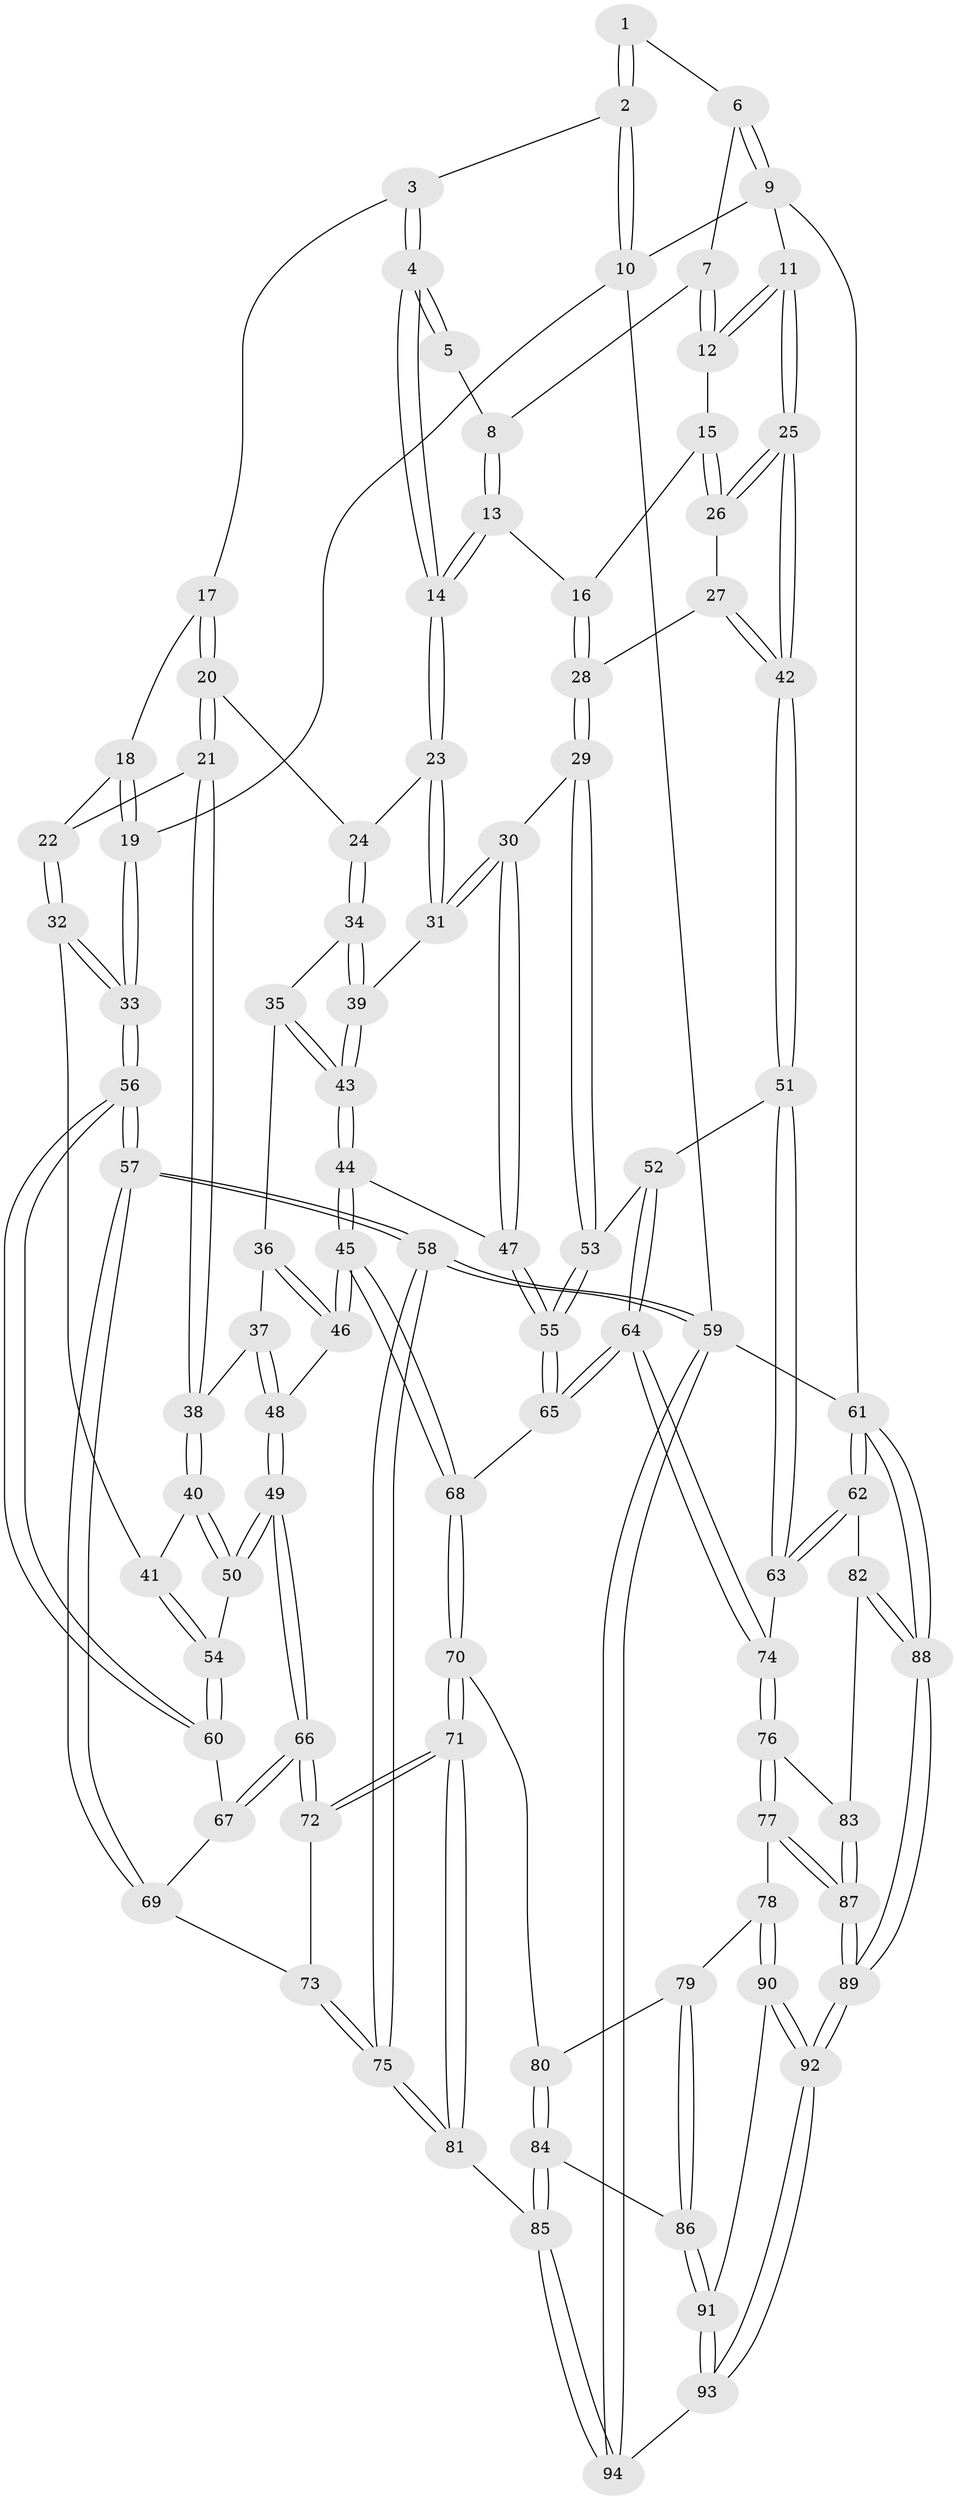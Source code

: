 // Generated by graph-tools (version 1.1) at 2025/11/02/27/25 16:11:55]
// undirected, 94 vertices, 232 edges
graph export_dot {
graph [start="1"]
  node [color=gray90,style=filled];
  1 [pos="+0.6421726195246863+0"];
  2 [pos="+0.2488416570544048+0"];
  3 [pos="+0.3254559574543988+0.02103785011210664"];
  4 [pos="+0.5433042856809064+0.14500033376965826"];
  5 [pos="+0.6049464220820445+0"];
  6 [pos="+0.8204689788409141+0"];
  7 [pos="+0.7161901257583444+0.09122103761972118"];
  8 [pos="+0.6972769992331651+0.10382794001033757"];
  9 [pos="+1+0"];
  10 [pos="+0+0"];
  11 [pos="+1+0"];
  12 [pos="+0.8285351723035242+0.1481899824094969"];
  13 [pos="+0.6349626820092608+0.17672165087694452"];
  14 [pos="+0.5722144402987981+0.1943165441289499"];
  15 [pos="+0.7828408169789702+0.2026086698598122"];
  16 [pos="+0.7256778642013549+0.21046305422419642"];
  17 [pos="+0.3053680390921919+0.13021614245666552"];
  18 [pos="+0.1397952330350486+0.18952216476382155"];
  19 [pos="+0+0"];
  20 [pos="+0.3094269326538862+0.2352431908776984"];
  21 [pos="+0.2694852224106091+0.28129987814924773"];
  22 [pos="+0.17024100145476495+0.27425607481824843"];
  23 [pos="+0.5615176609693545+0.23548578286042707"];
  24 [pos="+0.3862287613895076+0.269644150554534"];
  25 [pos="+1+0.29084417028541815"];
  26 [pos="+0.8011323501662183+0.2566957561379624"];
  27 [pos="+0.773406444754875+0.35510377503174717"];
  28 [pos="+0.7317791046059787+0.3736787288361174"];
  29 [pos="+0.705120211935526+0.39512894792180014"];
  30 [pos="+0.6662288330294858+0.3848215238749633"];
  31 [pos="+0.5850680175772606+0.33482767929249396"];
  32 [pos="+0+0.3808166994553213"];
  33 [pos="+0+0.3987165522500637"];
  34 [pos="+0.4091861326416344+0.35254007976171736"];
  35 [pos="+0.387835170056951+0.3997409570844695"];
  36 [pos="+0.34371001657078626+0.4064692041537502"];
  37 [pos="+0.2882793899280431+0.3939174623124874"];
  38 [pos="+0.26767677298554104+0.3750333627925647"];
  39 [pos="+0.5469263073739733+0.3671458783392314"];
  40 [pos="+0.21048208859329703+0.4091501056635606"];
  41 [pos="+0.13035839509613167+0.411917553913444"];
  42 [pos="+1+0.36840727490119257"];
  43 [pos="+0.4722997209018981+0.49049440130237426"];
  44 [pos="+0.4710860230879109+0.5117655500693438"];
  45 [pos="+0.44668050067279985+0.5805651735488857"];
  46 [pos="+0.3718645959549546+0.5724168198084816"];
  47 [pos="+0.5986196467763245+0.49636962184657196"];
  48 [pos="+0.29581038644050167+0.5781568781530102"];
  49 [pos="+0.2761353812654601+0.5869476503241936"];
  50 [pos="+0.2241476963245619+0.5388662543987356"];
  51 [pos="+1+0.4284606450303428"];
  52 [pos="+0.7800645027670802+0.5040219160978447"];
  53 [pos="+0.7241447708203997+0.44417532144957084"];
  54 [pos="+0.18696785526830956+0.5277390790619177"];
  55 [pos="+0.6359741969229776+0.5757672761088105"];
  56 [pos="+0+0.43550864176019266"];
  57 [pos="+0+0.885728458828237"];
  58 [pos="+0+1"];
  59 [pos="+0+1"];
  60 [pos="+0.025820861969412846+0.5432097629966257"];
  61 [pos="+1+1"];
  62 [pos="+1+0.8715614421497103"];
  63 [pos="+1+0.5161816350695545"];
  64 [pos="+0.7776188561993975+0.6656968312464262"];
  65 [pos="+0.6324758183257172+0.5975444443416355"];
  66 [pos="+0.25933953278497707+0.6152337242430498"];
  67 [pos="+0.06770638910822423+0.5945440909485196"];
  68 [pos="+0.49365406951285024+0.6506434595287975"];
  69 [pos="+0.08541690898276928+0.6499904685165584"];
  70 [pos="+0.49366049459280115+0.6510560880640235"];
  71 [pos="+0.2861052618019989+0.7929753374618058"];
  72 [pos="+0.2383863571174153+0.6995823898139345"];
  73 [pos="+0.11595164788970826+0.712920303548909"];
  74 [pos="+0.795943692383713+0.6963032087941688"];
  75 [pos="+0+1"];
  76 [pos="+0.792725218401888+0.717660596338434"];
  77 [pos="+0.7061368181438287+0.7864466610243425"];
  78 [pos="+0.6958093235943821+0.7914979601272168"];
  79 [pos="+0.5805117084356721+0.7803946154800228"];
  80 [pos="+0.530198750573421+0.7432697253291409"];
  81 [pos="+0.28728261096437546+0.8305014813338962"];
  82 [pos="+0.8873005254245249+0.8025561190085391"];
  83 [pos="+0.863138266136014+0.7928698930785097"];
  84 [pos="+0.40328195455984733+0.8740080140346956"];
  85 [pos="+0.37748909028171435+0.8877864123818144"];
  86 [pos="+0.5554459727522052+0.909724823896702"];
  87 [pos="+0.8163924594816715+0.9619459386122057"];
  88 [pos="+0.9750319649189908+1"];
  89 [pos="+0.8256248074995604+1"];
  90 [pos="+0.6876892480655791+0.8626788373890649"];
  91 [pos="+0.5750614723874238+0.9782611888202709"];
  92 [pos="+0.8216714350561752+1"];
  93 [pos="+0.5685281456080348+1"];
  94 [pos="+0.4349332243978942+1"];
  1 -- 2;
  1 -- 2;
  1 -- 6;
  2 -- 3;
  2 -- 10;
  2 -- 10;
  3 -- 4;
  3 -- 4;
  3 -- 17;
  4 -- 5;
  4 -- 5;
  4 -- 14;
  4 -- 14;
  5 -- 8;
  6 -- 7;
  6 -- 9;
  6 -- 9;
  7 -- 8;
  7 -- 12;
  7 -- 12;
  8 -- 13;
  8 -- 13;
  9 -- 10;
  9 -- 11;
  9 -- 61;
  10 -- 19;
  10 -- 59;
  11 -- 12;
  11 -- 12;
  11 -- 25;
  11 -- 25;
  12 -- 15;
  13 -- 14;
  13 -- 14;
  13 -- 16;
  14 -- 23;
  14 -- 23;
  15 -- 16;
  15 -- 26;
  15 -- 26;
  16 -- 28;
  16 -- 28;
  17 -- 18;
  17 -- 20;
  17 -- 20;
  18 -- 19;
  18 -- 19;
  18 -- 22;
  19 -- 33;
  19 -- 33;
  20 -- 21;
  20 -- 21;
  20 -- 24;
  21 -- 22;
  21 -- 38;
  21 -- 38;
  22 -- 32;
  22 -- 32;
  23 -- 24;
  23 -- 31;
  23 -- 31;
  24 -- 34;
  24 -- 34;
  25 -- 26;
  25 -- 26;
  25 -- 42;
  25 -- 42;
  26 -- 27;
  27 -- 28;
  27 -- 42;
  27 -- 42;
  28 -- 29;
  28 -- 29;
  29 -- 30;
  29 -- 53;
  29 -- 53;
  30 -- 31;
  30 -- 31;
  30 -- 47;
  30 -- 47;
  31 -- 39;
  32 -- 33;
  32 -- 33;
  32 -- 41;
  33 -- 56;
  33 -- 56;
  34 -- 35;
  34 -- 39;
  34 -- 39;
  35 -- 36;
  35 -- 43;
  35 -- 43;
  36 -- 37;
  36 -- 46;
  36 -- 46;
  37 -- 38;
  37 -- 48;
  37 -- 48;
  38 -- 40;
  38 -- 40;
  39 -- 43;
  39 -- 43;
  40 -- 41;
  40 -- 50;
  40 -- 50;
  41 -- 54;
  41 -- 54;
  42 -- 51;
  42 -- 51;
  43 -- 44;
  43 -- 44;
  44 -- 45;
  44 -- 45;
  44 -- 47;
  45 -- 46;
  45 -- 46;
  45 -- 68;
  45 -- 68;
  46 -- 48;
  47 -- 55;
  47 -- 55;
  48 -- 49;
  48 -- 49;
  49 -- 50;
  49 -- 50;
  49 -- 66;
  49 -- 66;
  50 -- 54;
  51 -- 52;
  51 -- 63;
  51 -- 63;
  52 -- 53;
  52 -- 64;
  52 -- 64;
  53 -- 55;
  53 -- 55;
  54 -- 60;
  54 -- 60;
  55 -- 65;
  55 -- 65;
  56 -- 57;
  56 -- 57;
  56 -- 60;
  56 -- 60;
  57 -- 58;
  57 -- 58;
  57 -- 69;
  57 -- 69;
  58 -- 59;
  58 -- 59;
  58 -- 75;
  58 -- 75;
  59 -- 94;
  59 -- 94;
  59 -- 61;
  60 -- 67;
  61 -- 62;
  61 -- 62;
  61 -- 88;
  61 -- 88;
  62 -- 63;
  62 -- 63;
  62 -- 82;
  63 -- 74;
  64 -- 65;
  64 -- 65;
  64 -- 74;
  64 -- 74;
  65 -- 68;
  66 -- 67;
  66 -- 67;
  66 -- 72;
  66 -- 72;
  67 -- 69;
  68 -- 70;
  68 -- 70;
  69 -- 73;
  70 -- 71;
  70 -- 71;
  70 -- 80;
  71 -- 72;
  71 -- 72;
  71 -- 81;
  71 -- 81;
  72 -- 73;
  73 -- 75;
  73 -- 75;
  74 -- 76;
  74 -- 76;
  75 -- 81;
  75 -- 81;
  76 -- 77;
  76 -- 77;
  76 -- 83;
  77 -- 78;
  77 -- 87;
  77 -- 87;
  78 -- 79;
  78 -- 90;
  78 -- 90;
  79 -- 80;
  79 -- 86;
  79 -- 86;
  80 -- 84;
  80 -- 84;
  81 -- 85;
  82 -- 83;
  82 -- 88;
  82 -- 88;
  83 -- 87;
  83 -- 87;
  84 -- 85;
  84 -- 85;
  84 -- 86;
  85 -- 94;
  85 -- 94;
  86 -- 91;
  86 -- 91;
  87 -- 89;
  87 -- 89;
  88 -- 89;
  88 -- 89;
  89 -- 92;
  89 -- 92;
  90 -- 91;
  90 -- 92;
  90 -- 92;
  91 -- 93;
  91 -- 93;
  92 -- 93;
  92 -- 93;
  93 -- 94;
}
